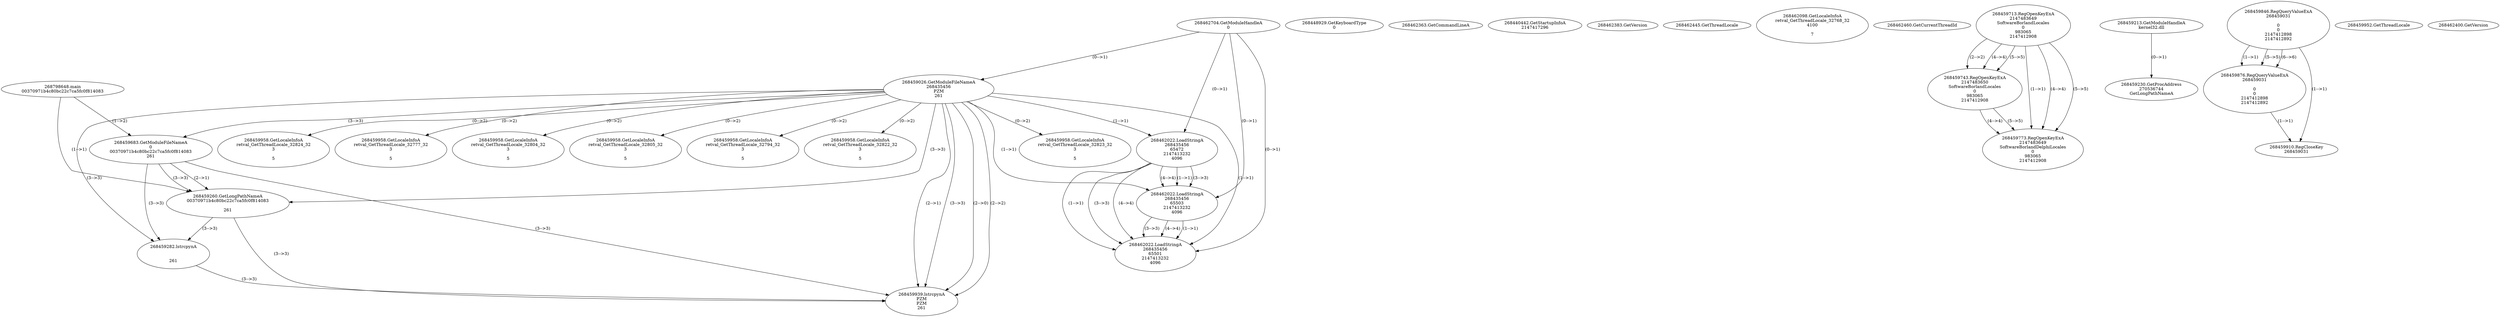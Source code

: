 // Global SCDG with merge call
digraph {
	0 [label="268798648.main
00370971b4c80bc22c7ca5fc0f814083"]
	1 [label="268462704.GetModuleHandleA
0"]
	2 [label="268448929.GetKeyboardType
0"]
	3 [label="268462363.GetCommandLineA
"]
	4 [label="268440442.GetStartupInfoA
2147417296"]
	5 [label="268462383.GetVersion
"]
	6 [label="268462445.GetThreadLocale
"]
	7 [label="268462098.GetLocaleInfoA
retval_GetThreadLocale_32768_32
4100

7"]
	8 [label="268462460.GetCurrentThreadId
"]
	9 [label="268459026.GetModuleFileNameA
268435456
PZM
261"]
	1 -> 9 [label="(0-->1)"]
	10 [label="268459683.GetModuleFileNameA
0
00370971b4c80bc22c7ca5fc0f814083
261"]
	0 -> 10 [label="(1-->2)"]
	9 -> 10 [label="(3-->3)"]
	11 [label="268459713.RegOpenKeyExA
2147483649
Software\Borland\Locales
0
983065
2147412908"]
	12 [label="268459213.GetModuleHandleA
kernel32.dll"]
	13 [label="268459230.GetProcAddress
270536744
GetLongPathNameA"]
	12 -> 13 [label="(0-->1)"]
	14 [label="268459260.GetLongPathNameA
00370971b4c80bc22c7ca5fc0f814083

261"]
	0 -> 14 [label="(1-->1)"]
	10 -> 14 [label="(2-->1)"]
	9 -> 14 [label="(3-->3)"]
	10 -> 14 [label="(3-->3)"]
	15 [label="268459282.lstrcpynA


261"]
	9 -> 15 [label="(3-->3)"]
	10 -> 15 [label="(3-->3)"]
	14 -> 15 [label="(3-->3)"]
	16 [label="268459846.RegQueryValueExA
268459031

0
0
2147412898
2147412892"]
	17 [label="268459876.RegQueryValueExA
268459031

0
0
2147412898
2147412892"]
	16 -> 17 [label="(1-->1)"]
	16 -> 17 [label="(5-->5)"]
	16 -> 17 [label="(6-->6)"]
	18 [label="268459910.RegCloseKey
268459031"]
	16 -> 18 [label="(1-->1)"]
	17 -> 18 [label="(1-->1)"]
	19 [label="268459939.lstrcpynA
PZM
PZM
261"]
	9 -> 19 [label="(2-->1)"]
	9 -> 19 [label="(2-->2)"]
	9 -> 19 [label="(3-->3)"]
	10 -> 19 [label="(3-->3)"]
	14 -> 19 [label="(3-->3)"]
	15 -> 19 [label="(3-->3)"]
	9 -> 19 [label="(2-->0)"]
	20 [label="268459952.GetThreadLocale
"]
	21 [label="268459958.GetLocaleInfoA
retval_GetThreadLocale_32823_32
3

5"]
	9 -> 21 [label="(0-->2)"]
	22 [label="268462022.LoadStringA
268435456
65472
2147413232
4096"]
	1 -> 22 [label="(0-->1)"]
	9 -> 22 [label="(1-->1)"]
	23 [label="268459743.RegOpenKeyExA
2147483650
Software\Borland\Locales
0
983065
2147412908"]
	11 -> 23 [label="(2-->2)"]
	11 -> 23 [label="(4-->4)"]
	11 -> 23 [label="(5-->5)"]
	24 [label="268459958.GetLocaleInfoA
retval_GetThreadLocale_32824_32
3

5"]
	9 -> 24 [label="(0-->2)"]
	25 [label="268462400.GetVersion
"]
	26 [label="268459773.RegOpenKeyExA
2147483649
Software\Borland\Delphi\Locales
0
983065
2147412908"]
	11 -> 26 [label="(1-->1)"]
	11 -> 26 [label="(4-->4)"]
	23 -> 26 [label="(4-->4)"]
	11 -> 26 [label="(5-->5)"]
	23 -> 26 [label="(5-->5)"]
	27 [label="268459958.GetLocaleInfoA
retval_GetThreadLocale_32777_32
3

5"]
	9 -> 27 [label="(0-->2)"]
	28 [label="268462022.LoadStringA
268435456
65503
2147413232
4096"]
	1 -> 28 [label="(0-->1)"]
	9 -> 28 [label="(1-->1)"]
	22 -> 28 [label="(1-->1)"]
	22 -> 28 [label="(3-->3)"]
	22 -> 28 [label="(4-->4)"]
	29 [label="268459958.GetLocaleInfoA
retval_GetThreadLocale_32804_32
3

5"]
	9 -> 29 [label="(0-->2)"]
	30 [label="268459958.GetLocaleInfoA
retval_GetThreadLocale_32805_32
3

5"]
	9 -> 30 [label="(0-->2)"]
	31 [label="268462022.LoadStringA
268435456
65501
2147413232
4096"]
	1 -> 31 [label="(0-->1)"]
	9 -> 31 [label="(1-->1)"]
	22 -> 31 [label="(1-->1)"]
	28 -> 31 [label="(1-->1)"]
	22 -> 31 [label="(3-->3)"]
	28 -> 31 [label="(3-->3)"]
	22 -> 31 [label="(4-->4)"]
	28 -> 31 [label="(4-->4)"]
	32 [label="268459958.GetLocaleInfoA
retval_GetThreadLocale_32794_32
3

5"]
	9 -> 32 [label="(0-->2)"]
	33 [label="268459958.GetLocaleInfoA
retval_GetThreadLocale_32822_32
3

5"]
	9 -> 33 [label="(0-->2)"]
}
